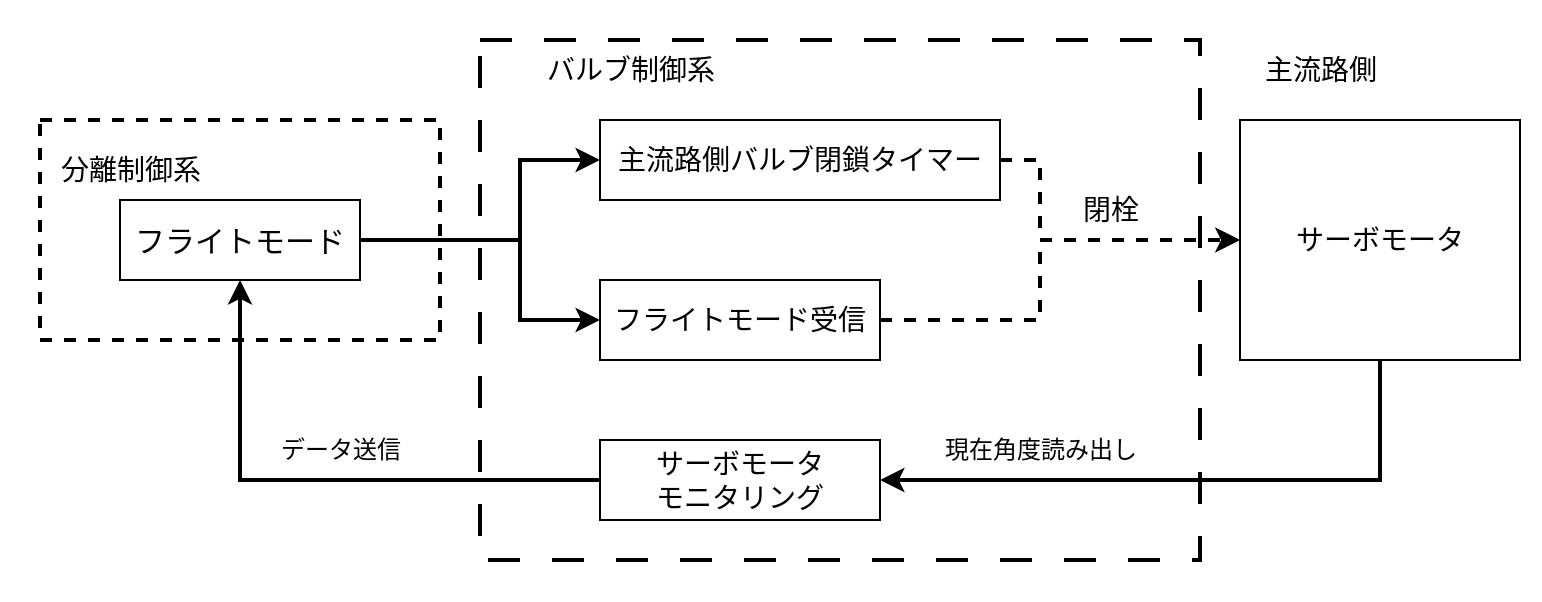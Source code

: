 <mxfile>
    <diagram id="kfnq1LCIgC7TWpcQp-AD" name="ページ1">
        <mxGraphModel dx="562" dy="548" grid="1" gridSize="10" guides="1" tooltips="1" connect="1" arrows="1" fold="1" page="1" pageScale="1" pageWidth="827" pageHeight="1169" math="0" shadow="0">
            <root>
                <mxCell id="0"/>
                <mxCell id="1" parent="0"/>
                <mxCell id="23" value="" style="rounded=0;whiteSpace=wrap;html=1;strokeColor=none;" parent="1" vertex="1">
                    <mxGeometry x="60" y="100" width="770" height="300" as="geometry"/>
                </mxCell>
                <mxCell id="22" value="" style="rounded=0;whiteSpace=wrap;html=1;fillColor=none;dashed=1;strokeWidth=2;dashPattern=8 8;" parent="1" vertex="1">
                    <mxGeometry x="300" y="120" width="360" height="260" as="geometry"/>
                </mxCell>
                <mxCell id="5" value="" style="rounded=0;whiteSpace=wrap;html=1;fillColor=none;dashed=1;strokeWidth=2;" parent="1" vertex="1">
                    <mxGeometry x="80" y="160" width="200" height="110" as="geometry"/>
                </mxCell>
                <mxCell id="10" style="edgeStyle=orthogonalEdgeStyle;html=1;entryX=0;entryY=0.5;entryDx=0;entryDy=0;rounded=0;curved=0;strokeWidth=2;" parent="1" source="2" target="9" edge="1">
                    <mxGeometry relative="1" as="geometry">
                        <Array as="points">
                            <mxPoint x="320" y="220"/>
                            <mxPoint x="320" y="180"/>
                        </Array>
                    </mxGeometry>
                </mxCell>
                <mxCell id="2" value="&lt;font style=&quot;font-size: 15px;&quot;&gt;フライトモード&lt;/font&gt;" style="rounded=0;whiteSpace=wrap;html=1;" parent="1" vertex="1">
                    <mxGeometry x="120" y="200" width="120" height="40" as="geometry"/>
                </mxCell>
                <mxCell id="3" value="&lt;font style=&quot;font-size: 14px;&quot;&gt;分離制御系&lt;/font&gt;" style="text;html=1;align=center;verticalAlign=middle;resizable=0;points=[];autosize=1;strokeColor=none;fillColor=none;" parent="1" vertex="1">
                    <mxGeometry x="80" y="170" width="90" height="30" as="geometry"/>
                </mxCell>
                <mxCell id="7" value="&lt;font style=&quot;font-size: 14px;&quot;&gt;バルブ制御系&lt;/font&gt;" style="text;html=1;align=center;verticalAlign=middle;resizable=0;points=[];autosize=1;strokeColor=none;fillColor=none;" parent="1" vertex="1">
                    <mxGeometry x="320" y="120" width="110" height="30" as="geometry"/>
                </mxCell>
                <mxCell id="16" style="edgeStyle=orthogonalEdgeStyle;html=1;entryX=0;entryY=0.5;entryDx=0;entryDy=0;rounded=0;strokeWidth=2;dashed=1;" parent="1" source="8" target="12" edge="1">
                    <mxGeometry relative="1" as="geometry">
                        <Array as="points">
                            <mxPoint x="580" y="260"/>
                            <mxPoint x="580" y="220"/>
                        </Array>
                    </mxGeometry>
                </mxCell>
                <mxCell id="8" value="&lt;font style=&quot;font-size: 14px;&quot;&gt;フライトモード受信&lt;/font&gt;" style="rounded=0;whiteSpace=wrap;html=1;" parent="1" vertex="1">
                    <mxGeometry x="360" y="240" width="140" height="40" as="geometry"/>
                </mxCell>
                <mxCell id="15" style="edgeStyle=orthogonalEdgeStyle;html=1;entryX=0;entryY=0.5;entryDx=0;entryDy=0;rounded=0;strokeWidth=2;dashed=1;" parent="1" source="9" target="12" edge="1">
                    <mxGeometry relative="1" as="geometry">
                        <Array as="points">
                            <mxPoint x="580" y="180"/>
                            <mxPoint x="580" y="220"/>
                        </Array>
                    </mxGeometry>
                </mxCell>
                <mxCell id="9" value="&lt;span style=&quot;font-size: 14px;&quot;&gt;主流路側バルブ閉鎖タイマー&lt;/span&gt;" style="rounded=0;whiteSpace=wrap;html=1;" parent="1" vertex="1">
                    <mxGeometry x="360" y="160" width="200" height="40" as="geometry"/>
                </mxCell>
                <mxCell id="11" style="edgeStyle=orthogonalEdgeStyle;html=1;entryX=0;entryY=0.5;entryDx=0;entryDy=0;rounded=0;curved=0;exitX=1;exitY=0.5;exitDx=0;exitDy=0;strokeWidth=2;" parent="1" source="2" target="8" edge="1">
                    <mxGeometry relative="1" as="geometry">
                        <mxPoint x="250" y="230" as="sourcePoint"/>
                        <mxPoint x="370" y="190" as="targetPoint"/>
                        <Array as="points">
                            <mxPoint x="320" y="220"/>
                            <mxPoint x="320" y="260"/>
                        </Array>
                    </mxGeometry>
                </mxCell>
                <mxCell id="17" style="edgeStyle=orthogonalEdgeStyle;html=1;entryX=1;entryY=0.5;entryDx=0;entryDy=0;strokeWidth=2;rounded=0;" parent="1" source="12" target="14" edge="1">
                    <mxGeometry relative="1" as="geometry">
                        <Array as="points">
                            <mxPoint x="750" y="340"/>
                        </Array>
                    </mxGeometry>
                </mxCell>
                <mxCell id="12" value="&lt;font style=&quot;font-size: 14px;&quot;&gt;サーボモータ&lt;/font&gt;" style="rounded=0;whiteSpace=wrap;html=1;" parent="1" vertex="1">
                    <mxGeometry x="680" y="160" width="140" height="120" as="geometry"/>
                </mxCell>
                <mxCell id="13" value="&lt;font style=&quot;font-size: 14px;&quot;&gt;主流路側&lt;/font&gt;" style="text;html=1;align=center;verticalAlign=middle;resizable=0;points=[];autosize=1;strokeColor=none;fillColor=none;" parent="1" vertex="1">
                    <mxGeometry x="680" y="120" width="80" height="30" as="geometry"/>
                </mxCell>
                <mxCell id="19" style="edgeStyle=orthogonalEdgeStyle;html=1;entryX=0.5;entryY=1;entryDx=0;entryDy=0;strokeWidth=2;rounded=0;" parent="1" source="14" target="2" edge="1">
                    <mxGeometry relative="1" as="geometry">
                        <mxPoint x="230" y="340" as="targetPoint"/>
                    </mxGeometry>
                </mxCell>
                <mxCell id="14" value="&lt;span style=&quot;font-size: 14px;&quot;&gt;サーボモータ&lt;/span&gt;&lt;div&gt;&lt;span style=&quot;font-size: 14px;&quot;&gt;モニタリング&lt;/span&gt;&lt;/div&gt;" style="rounded=0;whiteSpace=wrap;html=1;" parent="1" vertex="1">
                    <mxGeometry x="360" y="320" width="140" height="40" as="geometry"/>
                </mxCell>
                <mxCell id="18" value="現在角度読み出し" style="text;html=1;align=center;verticalAlign=middle;resizable=0;points=[];autosize=1;strokeColor=none;fillColor=none;" parent="1" vertex="1">
                    <mxGeometry x="520" y="310" width="120" height="30" as="geometry"/>
                </mxCell>
                <mxCell id="20" value="データ送信" style="text;html=1;align=center;verticalAlign=middle;resizable=0;points=[];autosize=1;strokeColor=none;fillColor=none;" parent="1" vertex="1">
                    <mxGeometry x="190" y="310" width="80" height="30" as="geometry"/>
                </mxCell>
                <mxCell id="21" value="&lt;font style=&quot;font-size: 14px;&quot;&gt;閉栓&lt;/font&gt;" style="text;html=1;align=center;verticalAlign=middle;resizable=0;points=[];autosize=1;strokeColor=none;fillColor=none;" parent="1" vertex="1">
                    <mxGeometry x="590" y="190" width="50" height="30" as="geometry"/>
                </mxCell>
            </root>
        </mxGraphModel>
    </diagram>
</mxfile>